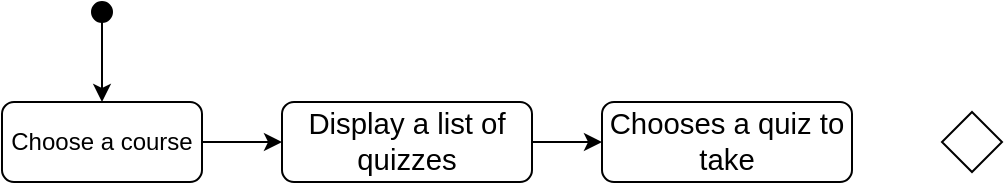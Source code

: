 <mxfile version="14.6.3" type="github"><diagram id="HvqQM-I7t3wVY7urHc3_" name="Page-1"><mxGraphModel dx="868" dy="439" grid="1" gridSize="10" guides="1" tooltips="1" connect="1" arrows="1" fold="1" page="1" pageScale="1" pageWidth="850" pageHeight="1100" math="0" shadow="0"><root><mxCell id="0"/><mxCell id="1" parent="0"/><mxCell id="4EETxAyDpQWCK0r4zNha-4" value="" style="edgeStyle=orthogonalEdgeStyle;rounded=0;orthogonalLoop=1;jettySize=auto;html=1;" parent="1" source="4EETxAyDpQWCK0r4zNha-1" target="4EETxAyDpQWCK0r4zNha-2" edge="1"><mxGeometry relative="1" as="geometry"/></mxCell><mxCell id="4EETxAyDpQWCK0r4zNha-1" value="" style="ellipse;whiteSpace=wrap;html=1;aspect=fixed;fillColor=#000000;" parent="1" vertex="1"><mxGeometry x="55" y="10" width="10" height="10" as="geometry"/></mxCell><mxCell id="QtU8lgQa15zFkYiqKTXy-1" value="" style="edgeStyle=orthogonalEdgeStyle;rounded=0;orthogonalLoop=1;jettySize=auto;html=1;" parent="1" source="4EETxAyDpQWCK0r4zNha-2" target="4EETxAyDpQWCK0r4zNha-3" edge="1"><mxGeometry relative="1" as="geometry"/></mxCell><mxCell id="4EETxAyDpQWCK0r4zNha-2" value="Choose a course" style="rounded=1;whiteSpace=wrap;html=1;fillColor=#FFFFFF;" parent="1" vertex="1"><mxGeometry x="10" y="60" width="100" height="40" as="geometry"/></mxCell><mxCell id="QtU8lgQa15zFkYiqKTXy-4" value="" style="edgeStyle=orthogonalEdgeStyle;rounded=0;orthogonalLoop=1;jettySize=auto;html=1;" parent="1" source="4EETxAyDpQWCK0r4zNha-3" target="QtU8lgQa15zFkYiqKTXy-3" edge="1"><mxGeometry relative="1" as="geometry"/></mxCell><mxCell id="4EETxAyDpQWCK0r4zNha-3" value="&lt;span style=&quot;font-size: 11pt ; font-family: &amp;#34;arial&amp;#34; ; color: rgb(0 , 0 , 0) ; background-color: transparent ; font-weight: 400 ; font-style: normal ; font-variant: normal ; text-decoration: none ; vertical-align: baseline&quot; id=&quot;docs-internal-guid-ca1dcce4-7fff-27a4-cba9-b2763112202d&quot;&gt;Display a list of quizzes&lt;/span&gt;" style="rounded=1;whiteSpace=wrap;html=1;fillColor=#FFFFFF;" parent="1" vertex="1"><mxGeometry x="150" y="60" width="125" height="40" as="geometry"/></mxCell><mxCell id="QtU8lgQa15zFkYiqKTXy-3" value="&lt;span style=&quot;font-size: 11pt ; font-family: &amp;#34;arial&amp;#34; ; color: rgb(0 , 0 , 0) ; background-color: transparent ; font-weight: 400 ; font-style: normal ; font-variant: normal ; text-decoration: none ; vertical-align: baseline&quot; id=&quot;docs-internal-guid-f9b0f070-7fff-f607-0604-e5bbde5d65c2&quot;&gt;Chooses a quiz to take&lt;/span&gt;" style="rounded=1;whiteSpace=wrap;html=1;fillColor=#FFFFFF;" parent="1" vertex="1"><mxGeometry x="310" y="60" width="125" height="40" as="geometry"/></mxCell><mxCell id="QtU8lgQa15zFkYiqKTXy-5" value="" style="rhombus;whiteSpace=wrap;html=1;fillColor=#FFFFFF;" parent="1" vertex="1"><mxGeometry x="480" y="65" width="30" height="30" as="geometry"/></mxCell></root></mxGraphModel></diagram></mxfile>
